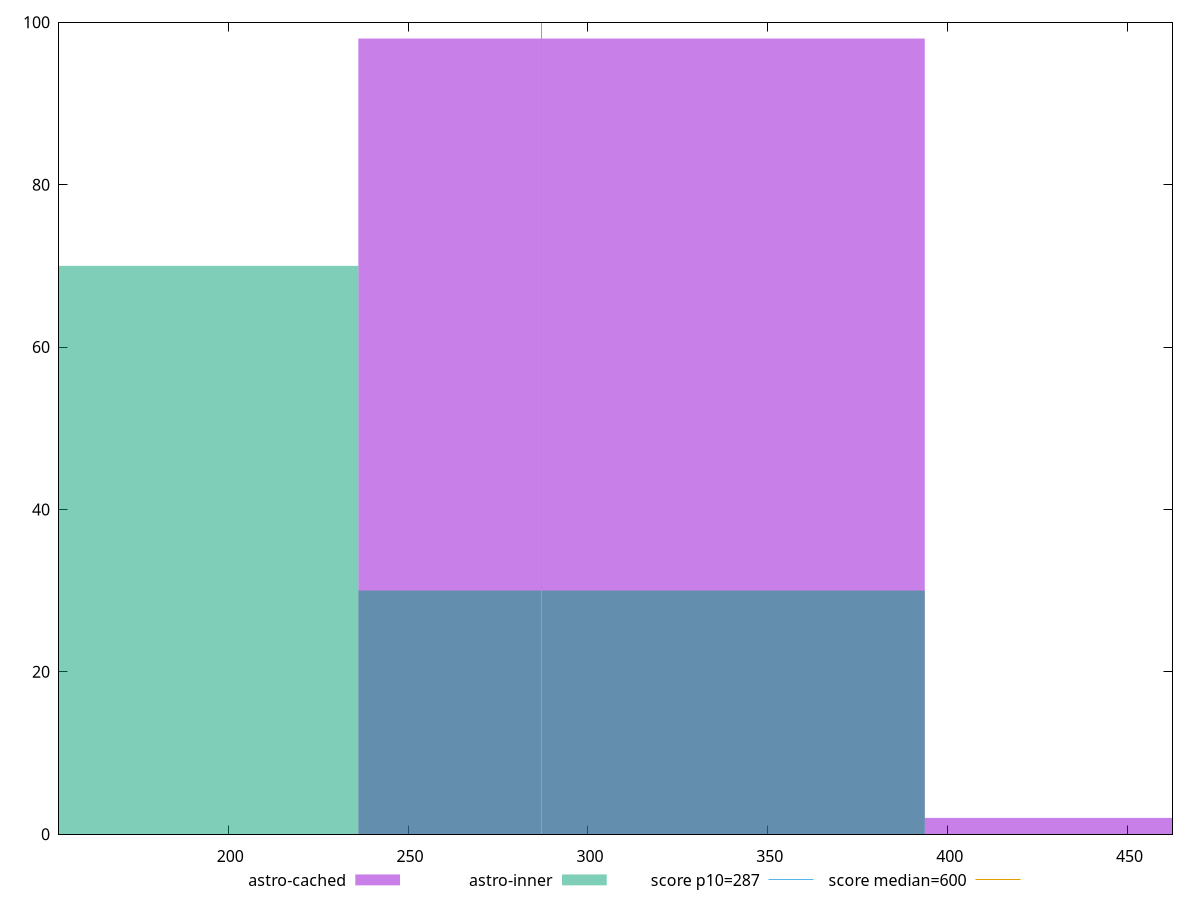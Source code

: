 reset

$astroCached <<EOF
314.9100367997952 98
472.3650551996928 2
EOF

$astroInner <<EOF
157.4550183998976 70
314.9100367997952 30
EOF

set key outside below
set boxwidth 157.4550183998976
set xrange [152.97649999999976:462.5]
set yrange [0:100]
set trange [0:100]
set style fill transparent solid 0.5 noborder

set parametric
set terminal svg size 640, 500 enhanced background rgb 'white'
set output "reports/report_00033_2021-03-01T14-23-16.841Z/total-blocking-time/comparison/histogram/1_vs_2.svg"

plot $astroCached title "astro-cached" with boxes, \
     $astroInner title "astro-inner" with boxes, \
     287,t title "score p10=287", \
     600,t title "score median=600"

reset
